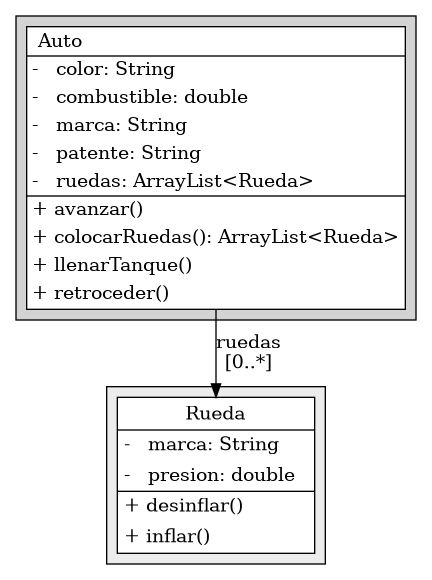 @startuml

/' diagram meta data start
config=StructureConfiguration;
{
  "projectClassification": {
    "searchMode": "OpenProject", // OpenProject, AllProjects
    "includedProjects": "",
    "pathEndKeywords": "*.impl",
    "isClientPath": "",
    "isClientName": "",
    "isTestPath": "",
    "isTestName": "",
    "isMappingPath": "",
    "isMappingName": "",
    "isDataAccessPath": "",
    "isDataAccessName": "",
    "isDataStructurePath": "",
    "isDataStructureName": "",
    "isInterfaceStructuresPath": "",
    "isInterfaceStructuresName": "",
    "isEntryPointPath": "",
    "isEntryPointName": "",
    "treatFinalFieldsAsMandatory": false
  },
  "graphRestriction": {
    "classPackageExcludeFilter": "",
    "classPackageIncludeFilter": "",
    "classNameExcludeFilter": "",
    "classNameIncludeFilter": "",
    "methodNameExcludeFilter": "",
    "methodNameIncludeFilter": "",
    "removeByInheritance": "", // inheritance/annotation based filtering is done in a second step
    "removeByAnnotation": "",
    "removeByClassPackage": "", // cleanup the graph after inheritance/annotation based filtering is done
    "removeByClassName": "",
    "cutMappings": false,
    "cutEnum": true,
    "cutTests": true,
    "cutClient": true,
    "cutDataAccess": false,
    "cutInterfaceStructures": false,
    "cutDataStructures": false,
    "cutGetterAndSetter": true,
    "cutConstructors": true
  },
  "graphTraversal": {
    "forwardDepth": 6,
    "backwardDepth": 6,
    "classPackageExcludeFilter": "",
    "classPackageIncludeFilter": "",
    "classNameExcludeFilter": "",
    "classNameIncludeFilter": "",
    "methodNameExcludeFilter": "",
    "methodNameIncludeFilter": "",
    "hideMappings": false,
    "hideDataStructures": false,
    "hidePrivateMethods": true,
    "hideInterfaceCalls": true, // indirection: implementation -> interface (is hidden) -> implementation
    "onlyShowApplicationEntryPoints": false, // root node is included
    "useMethodCallsForStructureDiagram": "ForwardOnly" // ForwardOnly, BothDirections, No
  },
  "details": {
    "aggregation": "GroupByClass", // ByClass, GroupByClass, None
    "showClassGenericTypes": true,
    "showMethods": true,
    "showMethodParameterNames": true,
    "showMethodParameterTypes": true,
    "showMethodReturnType": true,
    "showPackageLevels": 2,
    "showDetailedClassStructure": true
  },
  "rootClass": "Auto",
  "extensionCallbackMethod": "" // qualified.class.name#methodName - signature: public static String method(String)
}
diagram meta data end '/



digraph g {
    rankdir="TB"
    splines=polyline
    

'nodes 
subgraph cluster_2052559 { 

	style=filled
   
   Auto2052559[
	label=<<TABLE BORDER="1" CELLBORDER="0" CELLPADDING="3" CELLSPACING="0">
<TR><TD ALIGN="LEFT" > Auto</TD></TR>
<HR/>
<TR><TD ALIGN="LEFT" >-   color: String </TD></TR>
<TR><TD ALIGN="LEFT" >-   combustible: double  </TD></TR>
<TR><TD ALIGN="LEFT" >-   marca: String </TD></TR>
<TR><TD ALIGN="LEFT" >-   patente: String  </TD></TR>
<TR><TD ALIGN="LEFT" >-   ruedas: ArrayList&lt;Rueda&gt;  </TD></TR>

<HR/>
<TR><TD ALIGN="LEFT" >+ avanzar()</TD></TR>
<TR><TD ALIGN="LEFT" >+ colocarRuedas(): ArrayList&lt;Rueda&gt;</TD></TR>
<TR><TD ALIGN="LEFT" >+ llenarTanque()</TD></TR>
<TR><TD ALIGN="LEFT" >+ retroceder()</TD></TR>
</TABLE>>
	style =filled
	margin=0
	shape=plaintext
	fillcolor="#FFFFFF"
];
} 

subgraph cluster_79314527 { 

	fillcolor="#ececec"
	style=filled

   Rueda79314527[
	label=<<TABLE BORDER="1" CELLBORDER="0" CELLPADDING="4" CELLSPACING="0">
<TR> <TD   > Rueda </TD></TR>
<HR/>
<TR><TD ALIGN="LEFT" >-   marca: String  </TD></TR>
<TR><TD ALIGN="LEFT" >-   presion: double  </TD></TR>
<HR/>
<TR><TD ALIGN="LEFT" >+ desinflar()</TD></TR>
<TR><TD ALIGN="LEFT" >+ inflar()</TD></TR>
</TABLE>>
	style=filled
	margin=0
	shape=plaintext
	fillcolor="#FFFFFF"
];
} 

'edges    
Auto2052559 -> Rueda79314527[label="ruedas
[0..*]"];
    
}
@enduml